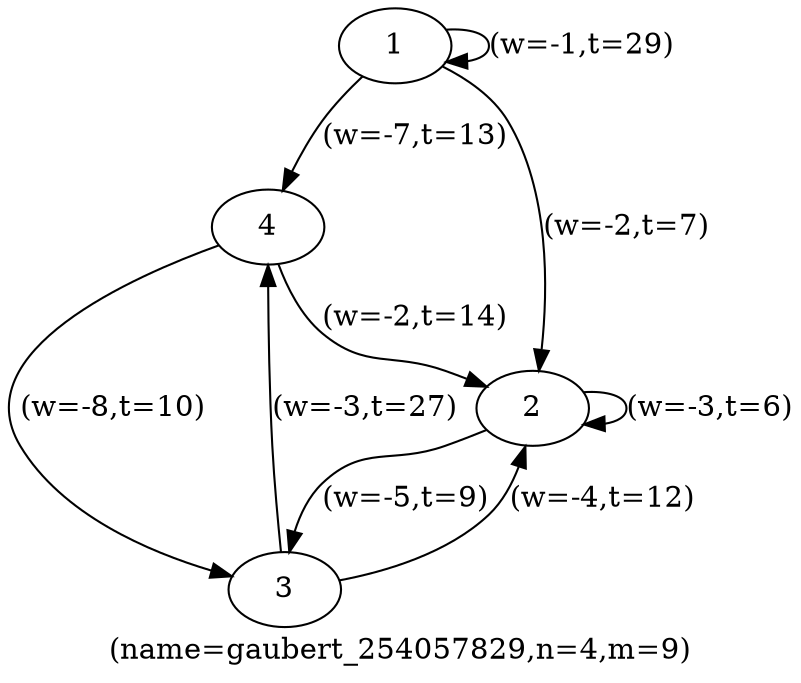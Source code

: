 digraph gaubert_254057829 {
label="(name=gaubert_254057829,n=4,m=9)";
	1 -> 1 [label="(w=-1,t=29)"];
	1 -> 4 [label="(w=-7,t=13)"];
	1 -> 2 [label="(w=-2,t=7)"];
	2 -> 2 [label="(w=-3,t=6)"];
	4 -> 3 [label="(w=-8,t=10)"];
	3 -> 4 [label="(w=-3,t=27)"];
	2 -> 3 [label="(w=-5,t=9)"];
	3 -> 2 [label="(w=-4,t=12)"];
	4 -> 2 [label="(w=-2,t=14)"];
4 [label="4"];
1 [label="1"];
3 [label="3"];
2 [label="2"];
}
